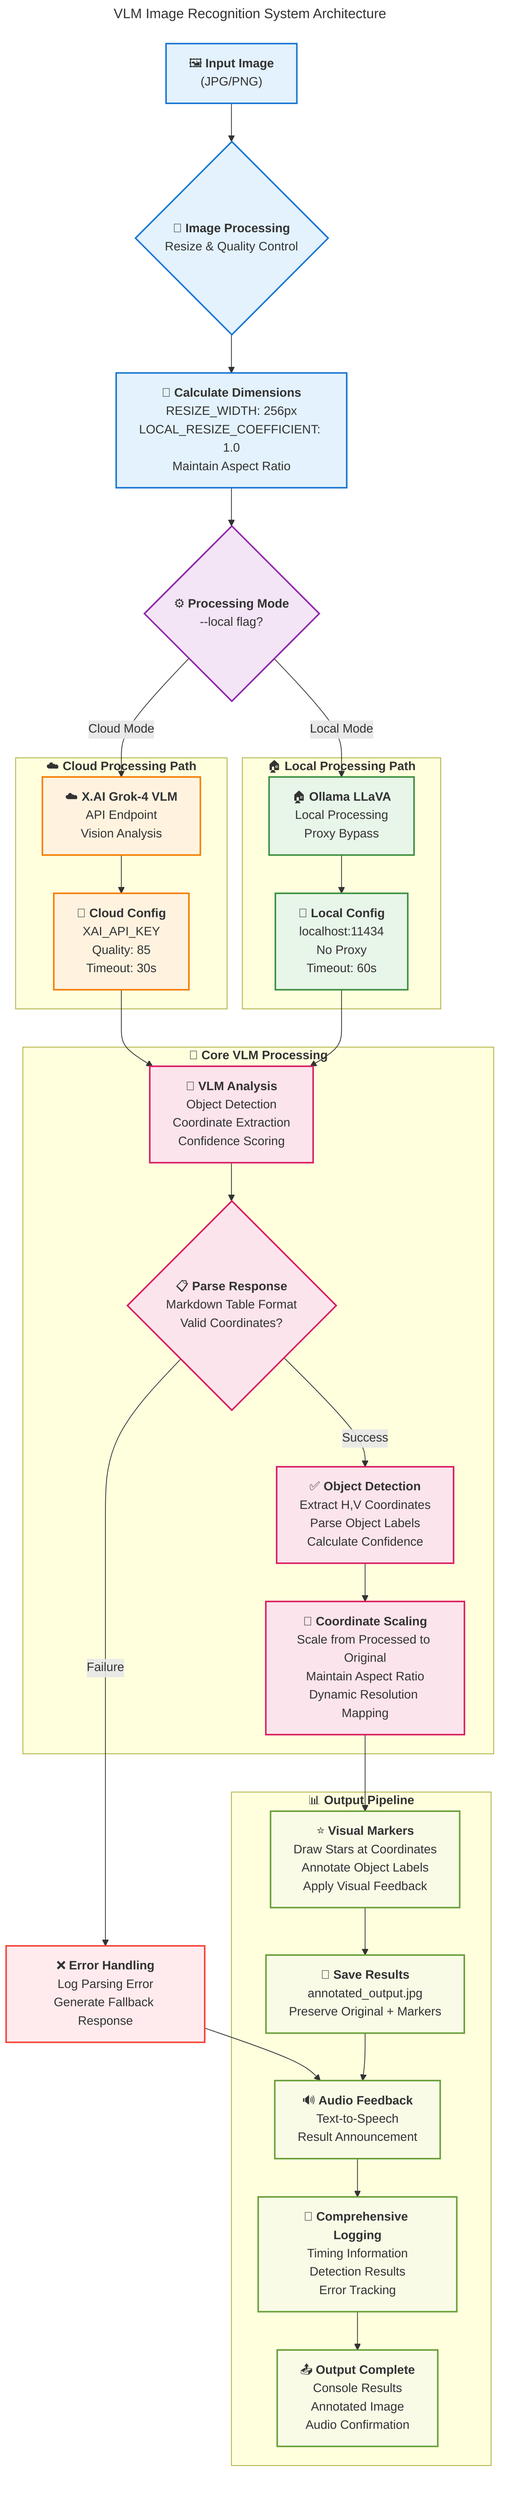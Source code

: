 ---
title: VLM Image Recognition System Architecture
---
flowchart TD
    %% Input Layer
    A["`🖼️ **Input Image**
    (JPG/PNG)`"] --> B{"`📏 **Image Processing**
    Resize & Quality Control`"}
    
    %% Image Processing
    B --> C["`📐 **Calculate Dimensions**
    RESIZE_WIDTH: 256px
    LOCAL_RESIZE_COEFFICIENT: 1.0
    Maintain Aspect Ratio`"]
    
    %% Mode Selection
    C --> D{"`⚙️ **Processing Mode**
    --local flag?`"}
    
    %% Cloud Path
    D -->|Cloud Mode| E["`☁️ **X.AI Grok-4 VLM**
    API Endpoint
    Vision Analysis`"]
    
    %% Local Path
    D -->|Local Mode| F["`🏠 **Ollama LLaVA**
    Local Processing
    Proxy Bypass`"]
    
    %% API Configuration
    E --> G["`🔑 **Cloud Config**
    XAI_API_KEY
    Quality: 85
    Timeout: 30s`"]
    
    F --> H["`🔧 **Local Config**
    localhost:11434
    No Proxy
    Timeout: 60s`"]
    
    %% Processing
    G --> I["`🧠 **VLM Analysis**
    Object Detection
    Coordinate Extraction
    Confidence Scoring`"]
    
    H --> I
    
    %% Response Processing
    I --> J{"`📋 **Parse Response**
    Markdown Table Format
    Valid Coordinates?`"}
    
    J -->|Success| K["`✅ **Object Detection**
    Extract H,V Coordinates
    Parse Object Labels
    Calculate Confidence`"]
    
    J -->|Failure| L["`❌ **Error Handling**
    Log Parsing Error
    Generate Fallback Response`"]
    
    %% Coordinate Processing
    K --> M["`📍 **Coordinate Scaling**
    Scale from Processed to Original
    Maintain Aspect Ratio
    Dynamic Resolution Mapping`"]
    
    %% Visualization
    M --> N["`⭐ **Visual Markers**
    Draw Stars at Coordinates
    Annotate Object Labels
    Apply Visual Feedback`"]
    
    %% Output Generation
    N --> O["`💾 **Save Results**
    annotated_output.jpg
    Preserve Original + Markers`"]
    
    L --> P["`🔊 **Audio Feedback**
    Text-to-Speech
    Result Announcement`"]
    
    O --> P
    
    %% Logging
    P --> Q["`📝 **Comprehensive Logging**
    Timing Information
    Detection Results
    Error Tracking`"]
    
    %% Final Output
    Q --> R["`📤 **Output Complete**
    Console Results
    Annotated Image
    Audio Confirmation`"]

    %% Subgraph for Cloud Processing
    subgraph Cloud ["`☁️ **Cloud Processing Path**`"]
        E
        G
    end
    
    %% Subgraph for Local Processing
    subgraph Local ["`🏠 **Local Processing Path**`"]
        F
        H
    end
    
    %% Subgraph for Core Processing
    subgraph Core ["`🎯 **Core VLM Processing**`"]
        I
        J
        K
        M
    end
    
    %% Subgraph for Output Pipeline
    subgraph Output ["`📊 **Output Pipeline**`"]
        N
        O
        P
        Q
        R
    end

    %% Styling
    classDef input fill:#e3f2fd,stroke:#1976d2,stroke-width:2px
    classDef processing fill:#f3e5f5,stroke:#8e24aa,stroke-width:2px
    classDef cloud fill:#fff3e0,stroke:#f57c00,stroke-width:2px
    classDef local fill:#e8f5e9,stroke:#388e3c,stroke-width:2px
    classDef core fill:#fce4ec,stroke:#d81b60,stroke-width:2px
    classDef output fill:#f9fbe7,stroke:#689f38,stroke-width:2px
    classDef error fill:#ffebee,stroke:#f44336,stroke-width:2px
    
    class A,B,C input
    class D processing
    class E,G cloud
    class F,H local
    class I,J,K,M core
    class N,O,P,Q,R output
    class L error